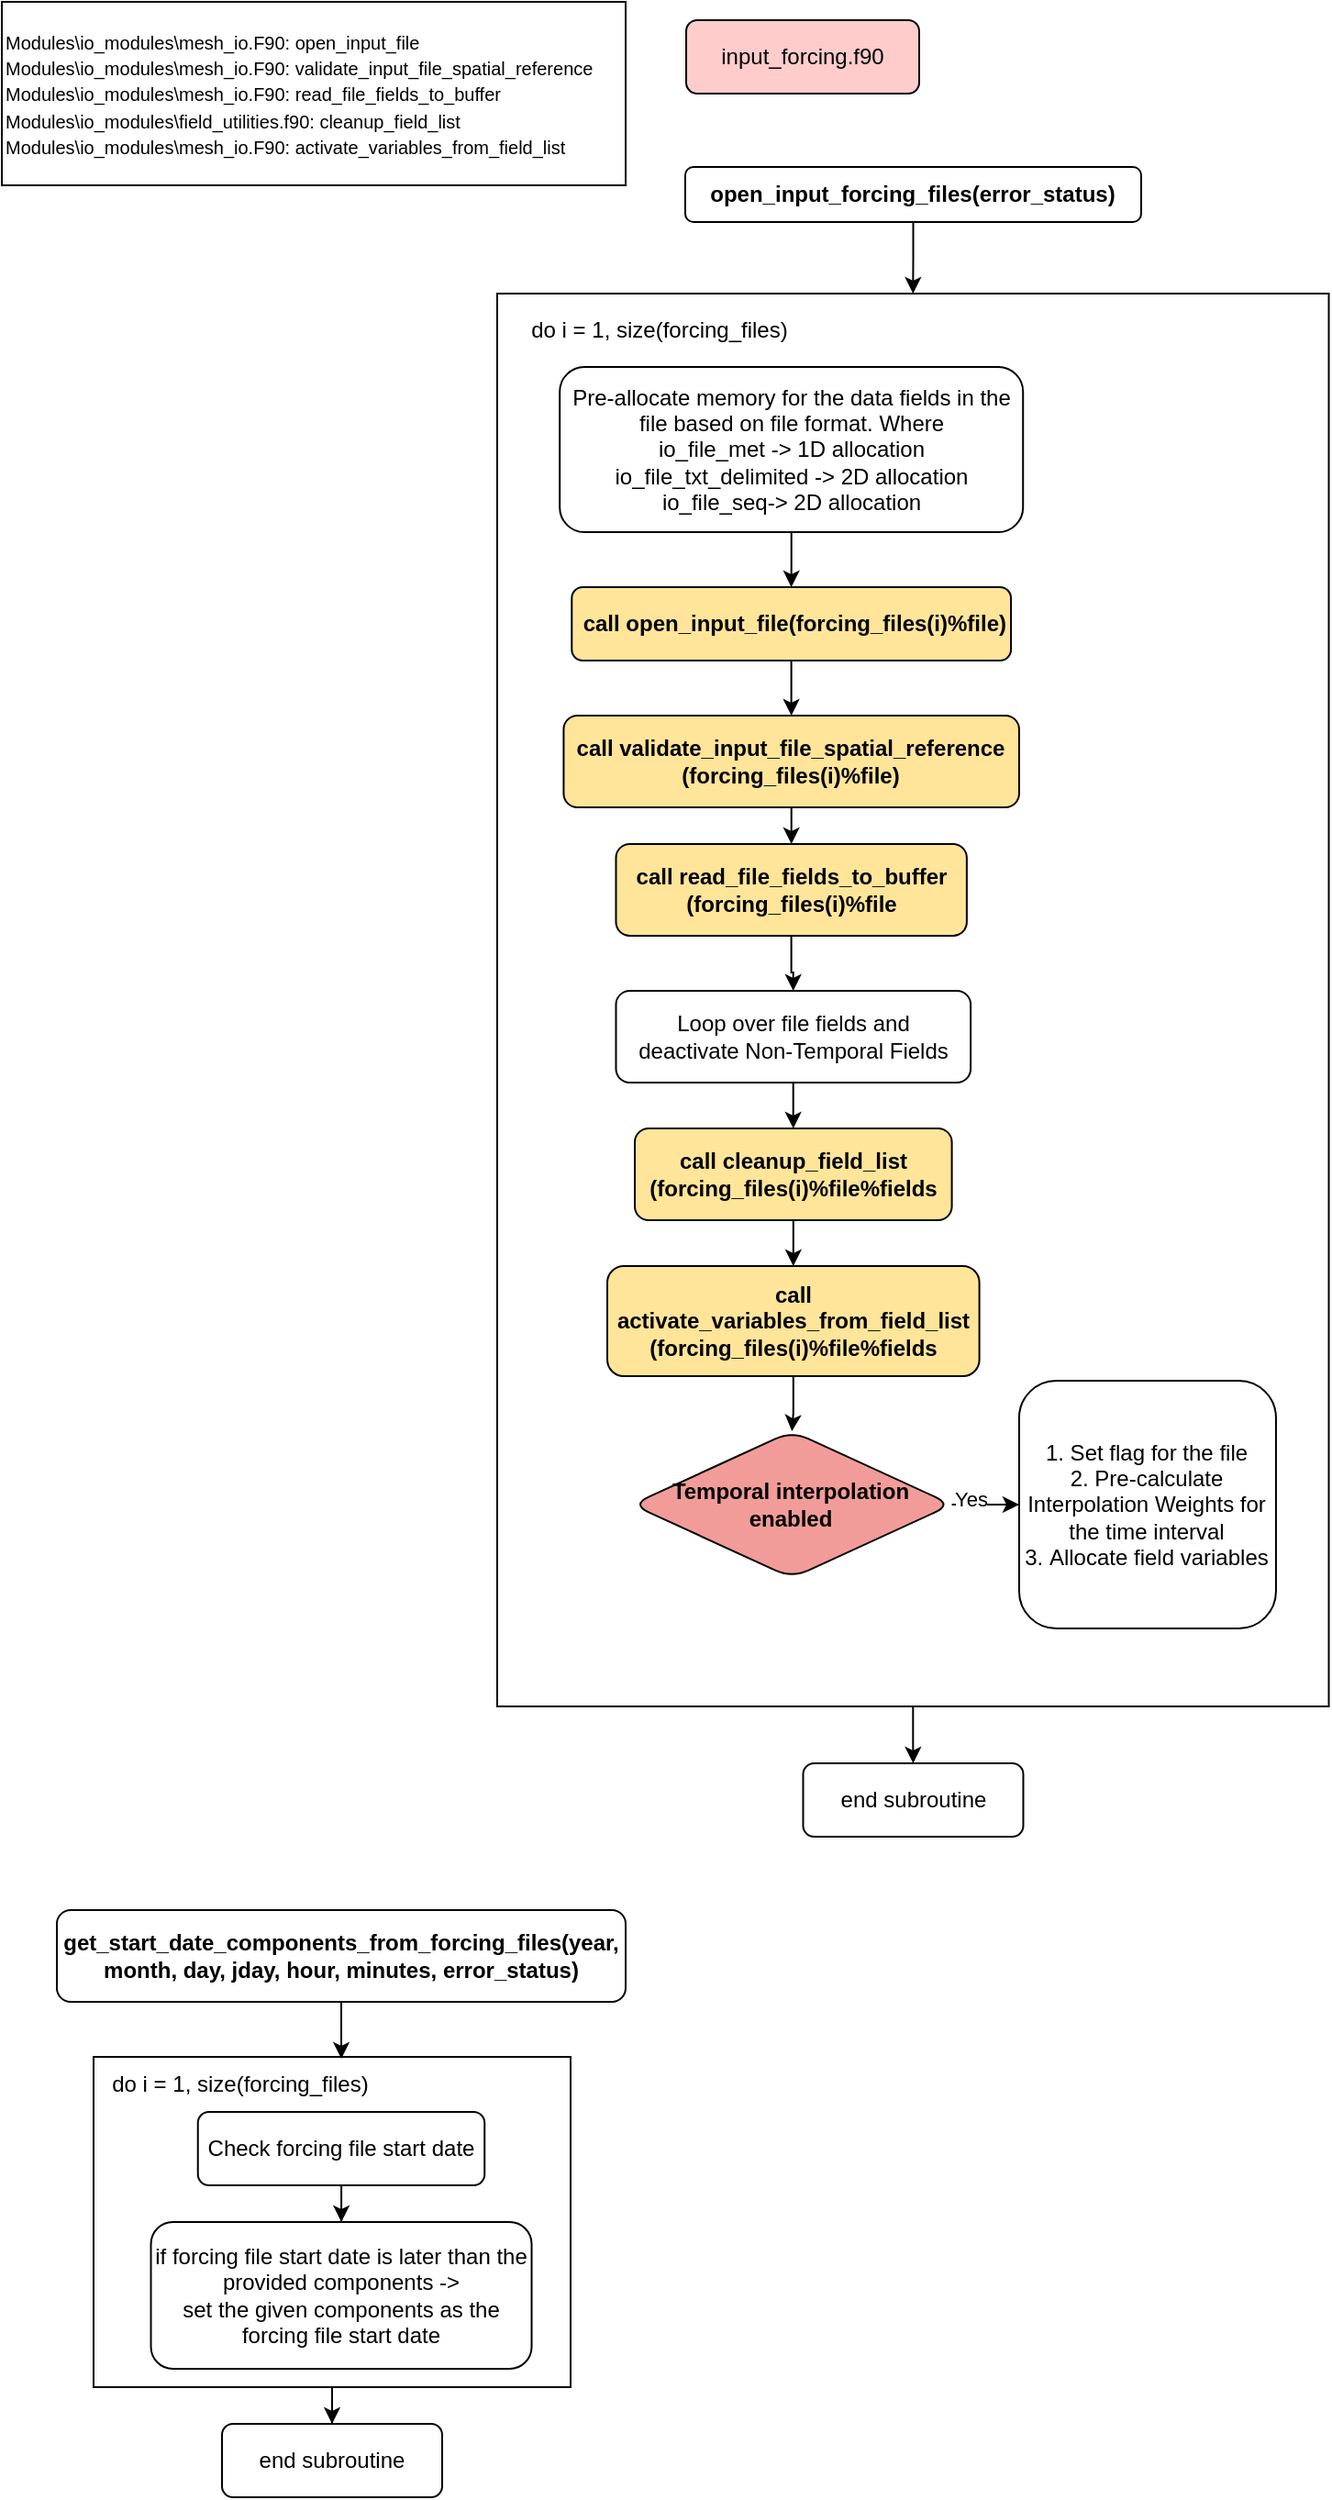 <mxfile version="24.7.17">
  <diagram name="Page-1" id="S5yGAk-SD8ZDdzLFcuOw">
    <mxGraphModel dx="1666" dy="783" grid="1" gridSize="10" guides="1" tooltips="1" connect="1" arrows="1" fold="1" page="1" pageScale="1" pageWidth="850" pageHeight="1100" math="0" shadow="0">
      <root>
        <mxCell id="0" />
        <mxCell id="1" parent="0" />
        <mxCell id="pL6kQiFRU2sMv0eJaDet-1" value="input_forcing.f90" style="rounded=1;whiteSpace=wrap;html=1;fillColor=#FFCCCC;" parent="1" vertex="1">
          <mxGeometry x="373" y="30" width="127" height="40" as="geometry" />
        </mxCell>
        <mxCell id="9gJv6co2nd8RYt-IVOKr-2" value="" style="edgeStyle=orthogonalEdgeStyle;rounded=0;orthogonalLoop=1;jettySize=auto;html=1;entryX=0.5;entryY=0;entryDx=0;entryDy=0;entryPerimeter=0;" parent="1" source="pL6kQiFRU2sMv0eJaDet-3" target="9gJv6co2nd8RYt-IVOKr-3" edge="1">
          <mxGeometry relative="1" as="geometry">
            <mxPoint x="496.7" y="205" as="targetPoint" />
          </mxGeometry>
        </mxCell>
        <mxCell id="pL6kQiFRU2sMv0eJaDet-3" value="open_input_forcing_files(error_status)" style="rounded=1;whiteSpace=wrap;html=1;fontStyle=1" parent="1" vertex="1">
          <mxGeometry x="372.48" y="110" width="248.51" height="30" as="geometry" />
        </mxCell>
        <mxCell id="9gJv6co2nd8RYt-IVOKr-24" value="" style="edgeStyle=orthogonalEdgeStyle;rounded=0;orthogonalLoop=1;jettySize=auto;html=1;entryX=0.5;entryY=0;entryDx=0;entryDy=0;" parent="1" source="9gJv6co2nd8RYt-IVOKr-3" target="9gJv6co2nd8RYt-IVOKr-25" edge="1">
          <mxGeometry relative="1" as="geometry">
            <mxPoint x="565" y="1000" as="targetPoint" />
          </mxGeometry>
        </mxCell>
        <mxCell id="9gJv6co2nd8RYt-IVOKr-25" value="&lt;span style=&quot;font-weight: 400;&quot;&gt;end subroutine&lt;/span&gt;" style="whiteSpace=wrap;html=1;fillColor=#FFFFFF;rounded=1;fontStyle=1;" parent="1" vertex="1">
          <mxGeometry x="436.74" y="980" width="120" height="40" as="geometry" />
        </mxCell>
        <mxCell id="9gJv6co2nd8RYt-IVOKr-27" value="" style="group" parent="1" vertex="1" connectable="0">
          <mxGeometry x="270" y="179" width="453.26" height="770" as="geometry" />
        </mxCell>
        <mxCell id="9gJv6co2nd8RYt-IVOKr-3" value="" style="rounded=0;whiteSpace=wrap;html=1;" parent="9gJv6co2nd8RYt-IVOKr-27" vertex="1">
          <mxGeometry width="453.26" height="770" as="geometry" />
        </mxCell>
        <mxCell id="9gJv6co2nd8RYt-IVOKr-6" value="" style="edgeStyle=orthogonalEdgeStyle;rounded=0;orthogonalLoop=1;jettySize=auto;html=1;" parent="9gJv6co2nd8RYt-IVOKr-27" source="9gJv6co2nd8RYt-IVOKr-4" target="9gJv6co2nd8RYt-IVOKr-5" edge="1">
          <mxGeometry relative="1" as="geometry" />
        </mxCell>
        <mxCell id="9gJv6co2nd8RYt-IVOKr-4" value="&lt;span style=&quot;font-weight: normal;&quot;&gt;Pre-allocate memory for the data fields in the file based on file format. Where&lt;/span&gt;&lt;div&gt;&lt;span style=&quot;font-weight: 400;&quot;&gt;io_file_met -&amp;gt; 1D allocation&lt;/span&gt;&lt;br&gt;&lt;/div&gt;&lt;div&gt;&lt;span style=&quot;font-weight: 400;&quot;&gt;io_file_txt_delimited -&amp;gt; 2D allocation&lt;/span&gt;&lt;br&gt;&lt;/div&gt;&lt;div&gt;&lt;span style=&quot;background-color: initial; font-weight: 400;&quot;&gt;io_file_seq&lt;/span&gt;&lt;span style=&quot;font-weight: 400;&quot;&gt;-&amp;gt; 2D allocation&lt;/span&gt;&lt;span style=&quot;font-weight: 400;&quot;&gt;&lt;br&gt;&lt;/span&gt;&lt;/div&gt;" style="rounded=1;whiteSpace=wrap;html=1;fontStyle=1" parent="9gJv6co2nd8RYt-IVOKr-27" vertex="1">
          <mxGeometry x="34.08" y="40" width="252.52" height="90" as="geometry" />
        </mxCell>
        <mxCell id="9gJv6co2nd8RYt-IVOKr-8" value="" style="edgeStyle=orthogonalEdgeStyle;rounded=0;orthogonalLoop=1;jettySize=auto;html=1;" parent="9gJv6co2nd8RYt-IVOKr-27" source="9gJv6co2nd8RYt-IVOKr-5" target="9gJv6co2nd8RYt-IVOKr-7" edge="1">
          <mxGeometry relative="1" as="geometry" />
        </mxCell>
        <mxCell id="9gJv6co2nd8RYt-IVOKr-5" value="&amp;nbsp;call open_input_file(forcing_files(i)%file)" style="whiteSpace=wrap;html=1;rounded=1;fontStyle=1;fillColor=#FFE599;" parent="9gJv6co2nd8RYt-IVOKr-27" vertex="1">
          <mxGeometry x="40.64" y="160" width="239.39" height="40" as="geometry" />
        </mxCell>
        <mxCell id="9gJv6co2nd8RYt-IVOKr-10" value="" style="edgeStyle=orthogonalEdgeStyle;rounded=0;orthogonalLoop=1;jettySize=auto;html=1;" parent="9gJv6co2nd8RYt-IVOKr-27" source="9gJv6co2nd8RYt-IVOKr-7" target="9gJv6co2nd8RYt-IVOKr-9" edge="1">
          <mxGeometry relative="1" as="geometry" />
        </mxCell>
        <mxCell id="9gJv6co2nd8RYt-IVOKr-7" value="call validate_input_file_spatial_reference (forcing_files(i)%file)" style="whiteSpace=wrap;html=1;rounded=1;fontStyle=1;fillColor=#FFE599;" parent="9gJv6co2nd8RYt-IVOKr-27" vertex="1">
          <mxGeometry x="36.21" y="230" width="248.26" height="50" as="geometry" />
        </mxCell>
        <mxCell id="9gJv6co2nd8RYt-IVOKr-12" value="" style="edgeStyle=orthogonalEdgeStyle;rounded=0;orthogonalLoop=1;jettySize=auto;html=1;" parent="9gJv6co2nd8RYt-IVOKr-27" source="9gJv6co2nd8RYt-IVOKr-9" target="9gJv6co2nd8RYt-IVOKr-11" edge="1">
          <mxGeometry relative="1" as="geometry" />
        </mxCell>
        <mxCell id="9gJv6co2nd8RYt-IVOKr-9" value="call read_file_fields_to_buffer (forcing_files(i)%file" style="whiteSpace=wrap;html=1;rounded=1;fontStyle=1;fillColor=#FFE599;" parent="9gJv6co2nd8RYt-IVOKr-27" vertex="1">
          <mxGeometry x="64.74" y="300" width="191.2" height="50" as="geometry" />
        </mxCell>
        <mxCell id="9gJv6co2nd8RYt-IVOKr-14" value="" style="edgeStyle=orthogonalEdgeStyle;rounded=0;orthogonalLoop=1;jettySize=auto;html=1;" parent="9gJv6co2nd8RYt-IVOKr-27" source="9gJv6co2nd8RYt-IVOKr-11" target="9gJv6co2nd8RYt-IVOKr-13" edge="1">
          <mxGeometry relative="1" as="geometry" />
        </mxCell>
        <mxCell id="9gJv6co2nd8RYt-IVOKr-11" value="&lt;span style=&quot;font-weight: normal;&quot;&gt;Loop over file fields and&lt;/span&gt;&lt;div&gt;&lt;span style=&quot;font-weight: normal;&quot;&gt;deactivate Non-Temporal Fields&lt;/span&gt;&lt;br&gt;&lt;/div&gt;" style="whiteSpace=wrap;html=1;rounded=1;fontStyle=1;" parent="9gJv6co2nd8RYt-IVOKr-27" vertex="1">
          <mxGeometry x="64.74" y="380" width="193.32" height="50" as="geometry" />
        </mxCell>
        <mxCell id="9gJv6co2nd8RYt-IVOKr-16" value="" style="edgeStyle=orthogonalEdgeStyle;rounded=0;orthogonalLoop=1;jettySize=auto;html=1;" parent="9gJv6co2nd8RYt-IVOKr-27" source="9gJv6co2nd8RYt-IVOKr-13" target="9gJv6co2nd8RYt-IVOKr-15" edge="1">
          <mxGeometry relative="1" as="geometry" />
        </mxCell>
        <mxCell id="9gJv6co2nd8RYt-IVOKr-13" value="call cleanup_field_list (forcing_files(i)%file%fields" style="whiteSpace=wrap;html=1;rounded=1;fontStyle=1;fillColor=#FFE599;" parent="9gJv6co2nd8RYt-IVOKr-27" vertex="1">
          <mxGeometry x="75" y="455" width="172.8" height="50" as="geometry" />
        </mxCell>
        <mxCell id="9gJv6co2nd8RYt-IVOKr-18" value="" style="edgeStyle=orthogonalEdgeStyle;rounded=0;orthogonalLoop=1;jettySize=auto;html=1;" parent="9gJv6co2nd8RYt-IVOKr-27" source="9gJv6co2nd8RYt-IVOKr-15" target="9gJv6co2nd8RYt-IVOKr-17" edge="1">
          <mxGeometry relative="1" as="geometry" />
        </mxCell>
        <mxCell id="9gJv6co2nd8RYt-IVOKr-15" value="call activate_variables_from_field_list (forcing_files(i)%file%fields" style="whiteSpace=wrap;html=1;rounded=1;fontStyle=1;fillColor=#FFE599;" parent="9gJv6co2nd8RYt-IVOKr-27" vertex="1">
          <mxGeometry x="60" y="530" width="202.8" height="60" as="geometry" />
        </mxCell>
        <mxCell id="9gJv6co2nd8RYt-IVOKr-20" value="" style="edgeStyle=orthogonalEdgeStyle;rounded=0;orthogonalLoop=1;jettySize=auto;html=1;" parent="9gJv6co2nd8RYt-IVOKr-27" source="9gJv6co2nd8RYt-IVOKr-17" target="9gJv6co2nd8RYt-IVOKr-19" edge="1">
          <mxGeometry relative="1" as="geometry" />
        </mxCell>
        <mxCell id="9gJv6co2nd8RYt-IVOKr-21" value="Yes" style="edgeLabel;html=1;align=center;verticalAlign=middle;resizable=0;points=[];" parent="9gJv6co2nd8RYt-IVOKr-20" vertex="1" connectable="0">
          <mxGeometry x="-0.565" y="3" relative="1" as="geometry">
            <mxPoint as="offset" />
          </mxGeometry>
        </mxCell>
        <mxCell id="9gJv6co2nd8RYt-IVOKr-17" value="Temporal interpolation enabled" style="rhombus;whiteSpace=wrap;html=1;rounded=1;fontStyle=1;fillColor=#F19C99;" parent="9gJv6co2nd8RYt-IVOKr-27" vertex="1">
          <mxGeometry x="73.46" y="620" width="174.34" height="80" as="geometry" />
        </mxCell>
        <mxCell id="9gJv6co2nd8RYt-IVOKr-19" value="&lt;span style=&quot;font-weight: normal;&quot;&gt;1. Set flag for the file&lt;/span&gt;&lt;div&gt;&lt;span style=&quot;font-weight: normal;&quot;&gt;2.&amp;nbsp;Pre-calculate Interpolation Weights for the time interval&lt;/span&gt;&lt;/div&gt;&lt;div&gt;&lt;span style=&quot;font-weight: normal;&quot;&gt;3.&amp;nbsp;Allocate field variables&lt;/span&gt;&lt;/div&gt;" style="whiteSpace=wrap;html=1;fillColor=#FFFFFF;rounded=1;fontStyle=1;" parent="9gJv6co2nd8RYt-IVOKr-27" vertex="1">
          <mxGeometry x="284.47" y="592.5" width="140" height="135" as="geometry" />
        </mxCell>
        <mxCell id="9gJv6co2nd8RYt-IVOKr-22" value="do i = 1, size(forcing_files)" style="text;html=1;align=center;verticalAlign=middle;whiteSpace=wrap;rounded=0;" parent="9gJv6co2nd8RYt-IVOKr-27" vertex="1">
          <mxGeometry y="10" width="176.6" height="20" as="geometry" />
        </mxCell>
        <mxCell id="9gJv6co2nd8RYt-IVOKr-28" value="&lt;div&gt;&lt;font size=&quot;1&quot;&gt;Modules\io_modules\mesh_io.F90: open_input_file&lt;/font&gt;&lt;/div&gt;&lt;div&gt;&lt;font size=&quot;1&quot;&gt;Modules\io_modules\mesh_io.F90: validate_input_file_spatial_reference&lt;/font&gt;&lt;/div&gt;&lt;div&gt;&lt;font size=&quot;1&quot;&gt;Modules\io_modules\mesh_io.F90: read_file_fields_to_buffer&lt;/font&gt;&lt;/div&gt;&lt;div&gt;&lt;font size=&quot;1&quot;&gt;Modules\io_modules\field_utilities.f90: cleanup_field_list&lt;/font&gt;&lt;/div&gt;&lt;div&gt;&lt;font size=&quot;1&quot;&gt;Modules\io_modules\mesh_io.F90: activate_variables_from_field_list&lt;/font&gt;&lt;/div&gt;" style="rounded=0;whiteSpace=wrap;html=1;align=left;" parent="1" vertex="1">
          <mxGeometry y="20" width="340" height="100" as="geometry" />
        </mxCell>
        <mxCell id="WIIcosCYeL9qNOFvzd76-1" value="" style="rounded=0;whiteSpace=wrap;html=1;" parent="1" vertex="1">
          <mxGeometry x="50" y="1140" width="260" height="180" as="geometry" />
        </mxCell>
        <mxCell id="WIIcosCYeL9qNOFvzd76-2" value="get_start_date_components_from_forcing_files(year, month, day, jday, hour, minutes, error_status)" style="rounded=1;whiteSpace=wrap;html=1;fontStyle=1" parent="1" vertex="1">
          <mxGeometry x="30" y="1060" width="310" height="50" as="geometry" />
        </mxCell>
        <mxCell id="WIIcosCYeL9qNOFvzd76-3" value="" style="edgeStyle=orthogonalEdgeStyle;rounded=0;orthogonalLoop=1;jettySize=auto;html=1;" parent="1" source="WIIcosCYeL9qNOFvzd76-4" target="WIIcosCYeL9qNOFvzd76-5" edge="1">
          <mxGeometry relative="1" as="geometry" />
        </mxCell>
        <mxCell id="WIIcosCYeL9qNOFvzd76-4" value="&lt;span style=&quot;font-weight: normal;&quot;&gt;Check forcing file start date&lt;/span&gt;" style="whiteSpace=wrap;html=1;rounded=1;fontStyle=1;" parent="1" vertex="1">
          <mxGeometry x="106.87" y="1170" width="156.25" height="40" as="geometry" />
        </mxCell>
        <mxCell id="WIIcosCYeL9qNOFvzd76-5" value="&lt;span style=&quot;font-weight: normal;&quot;&gt;if forcing file start date is later than the provided components -&amp;gt;&lt;/span&gt;&lt;div&gt;&lt;span style=&quot;font-weight: normal;&quot;&gt;set the given components as the forcing file start date&lt;/span&gt;&lt;/div&gt;" style="whiteSpace=wrap;html=1;rounded=1;fontStyle=1;" parent="1" vertex="1">
          <mxGeometry x="81.26" y="1230" width="207.5" height="80" as="geometry" />
        </mxCell>
        <mxCell id="WIIcosCYeL9qNOFvzd76-6" value="&lt;span style=&quot;font-weight: 400;&quot;&gt;end subroutine&lt;/span&gt;" style="whiteSpace=wrap;html=1;fillColor=#FFFFFF;rounded=1;fontStyle=1;" parent="1" vertex="1">
          <mxGeometry x="120.0" y="1340" width="120" height="40" as="geometry" />
        </mxCell>
        <mxCell id="WIIcosCYeL9qNOFvzd76-7" value="do i = 1, size(forcing_files)" style="text;html=1;align=center;verticalAlign=middle;whiteSpace=wrap;rounded=0;" parent="1" vertex="1">
          <mxGeometry x="50" y="1140" width="160" height="30" as="geometry" />
        </mxCell>
        <mxCell id="WIIcosCYeL9qNOFvzd76-8" style="edgeStyle=orthogonalEdgeStyle;rounded=0;orthogonalLoop=1;jettySize=auto;html=1;entryX=0.844;entryY=0.033;entryDx=0;entryDy=0;entryPerimeter=0;" parent="1" source="WIIcosCYeL9qNOFvzd76-2" target="WIIcosCYeL9qNOFvzd76-7" edge="1">
          <mxGeometry relative="1" as="geometry" />
        </mxCell>
        <mxCell id="WIIcosCYeL9qNOFvzd76-9" style="edgeStyle=orthogonalEdgeStyle;rounded=0;orthogonalLoop=1;jettySize=auto;html=1;entryX=0.5;entryY=0;entryDx=0;entryDy=0;" parent="1" source="WIIcosCYeL9qNOFvzd76-1" target="WIIcosCYeL9qNOFvzd76-6" edge="1">
          <mxGeometry relative="1" as="geometry" />
        </mxCell>
      </root>
    </mxGraphModel>
  </diagram>
</mxfile>
